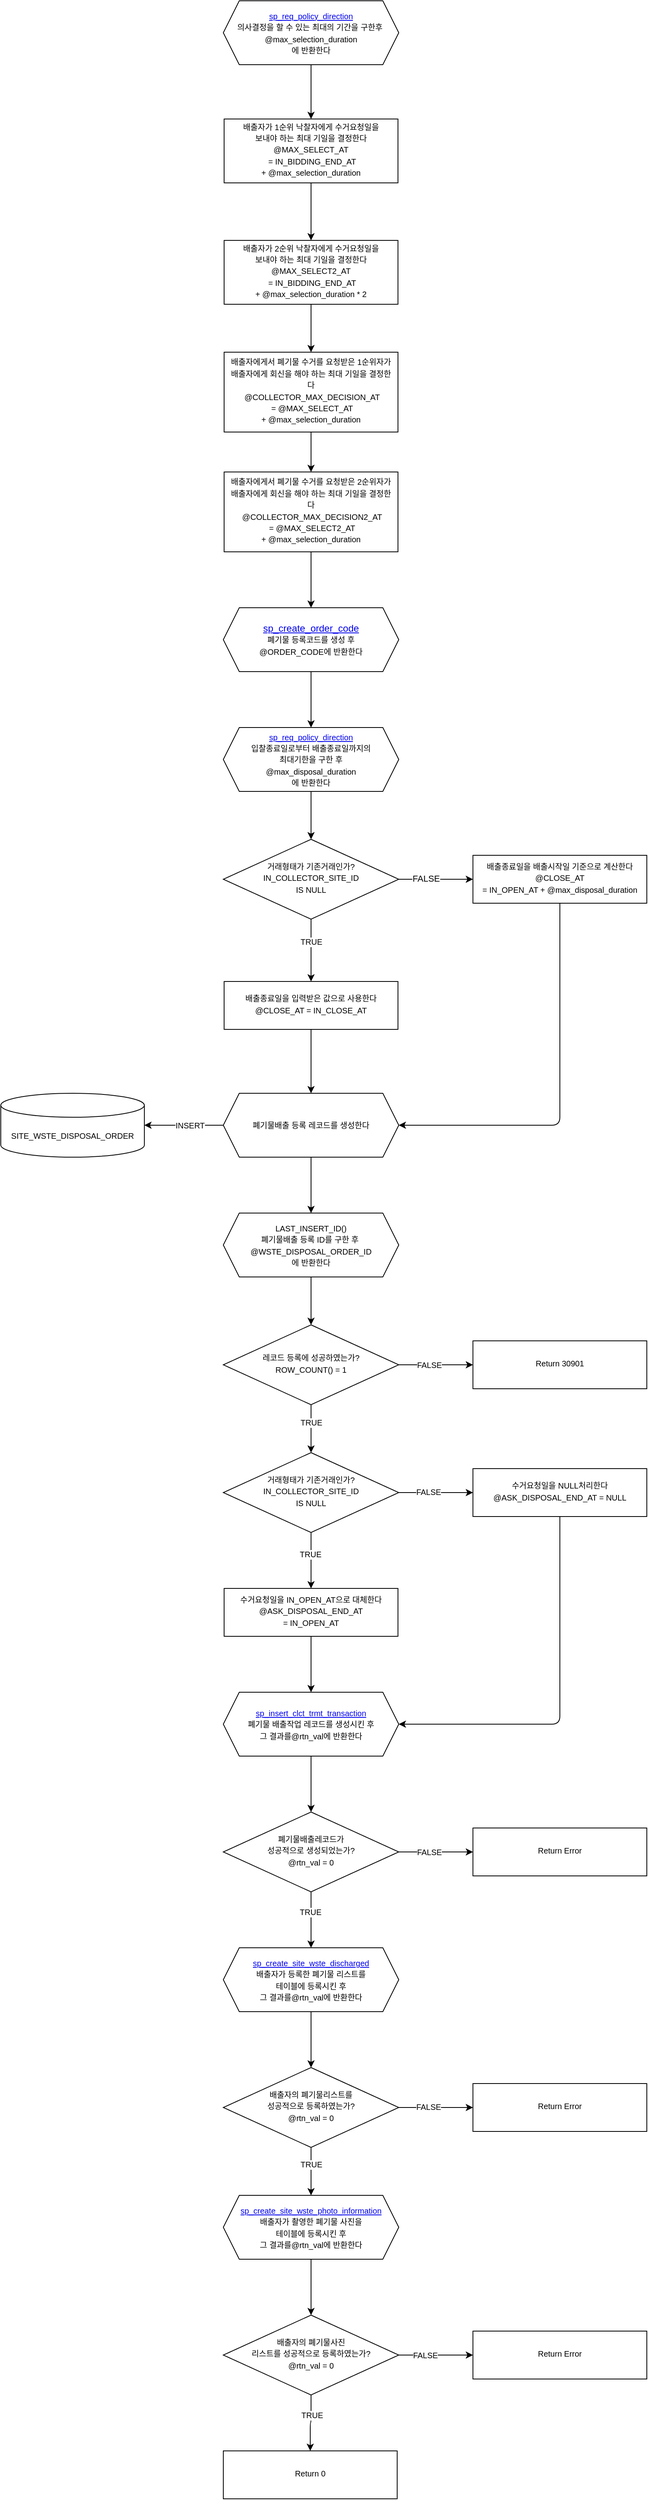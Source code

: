 <mxfile>
    <diagram id="yEqb0aX-quzxRs0v6ZPx" name="Page-1">
        <mxGraphModel dx="3655" dy="4133" grid="1" gridSize="10" guides="1" tooltips="1" connect="1" arrows="1" fold="1" page="1" pageScale="1" pageWidth="827" pageHeight="1169" math="0" shadow="0">
            <root>
                <mxCell id="0"/>
                <mxCell id="1" parent="0"/>
                <mxCell id="25" value="" style="edgeStyle=orthogonalEdgeStyle;html=1;fontSize=10;entryX=0.5;entryY=0;entryDx=0;entryDy=0;" edge="1" parent="1" source="26" target="88">
                    <mxGeometry relative="1" as="geometry">
                        <mxPoint x="-2083" y="-3350" as="targetPoint"/>
                    </mxGeometry>
                </mxCell>
                <mxCell id="26" value="&lt;a href=&quot;https://github.com/Leo-Nam/stored-procedures/blob/main/drawio/sp_req_policy_direction.svg&quot; style=&quot;font-size: 10px&quot;&gt;sp_req_policy_direction&lt;/a&gt;&lt;br&gt;&lt;span style=&quot;font-size: 10px&quot;&gt;의사결정을 할 수 있는 최대의 기간을 구한후&amp;nbsp;&lt;br&gt;@max_selection_duration&lt;br&gt;에 반환한다&lt;/span&gt;" style="shape=hexagon;perimeter=hexagonPerimeter2;whiteSpace=wrap;html=1;fixedSize=1;" vertex="1" parent="1">
                    <mxGeometry x="-2193" y="-3490" width="220" height="80" as="geometry"/>
                </mxCell>
                <mxCell id="42" value="" style="edgeStyle=orthogonalEdgeStyle;html=1;fontSize=10;" edge="1" parent="1" source="43" target="48">
                    <mxGeometry relative="1" as="geometry"/>
                </mxCell>
                <mxCell id="43" value="&lt;a href=&quot;https://github.com/Leo-Nam/stored-procedures/blob/main/drawio/sp_req_policy_direction.svg&quot; style=&quot;font-size: 10px&quot;&gt;sp_req_policy_direction&lt;/a&gt;&lt;br&gt;&lt;span style=&quot;font-size: 10px&quot;&gt;입찰종료일로부터 배출종료일까지의 &lt;br&gt;최대기한을 구한 후 &lt;br&gt;@max_disposal_duration&lt;br&gt;에 반환한다&lt;/span&gt;" style="shape=hexagon;perimeter=hexagonPerimeter2;whiteSpace=wrap;html=1;fixedSize=1;" vertex="1" parent="1">
                    <mxGeometry x="-2193" y="-2580" width="220" height="80" as="geometry"/>
                </mxCell>
                <mxCell id="44" value="" style="edgeStyle=orthogonalEdgeStyle;html=1;fontSize=10;entryX=0.5;entryY=0;entryDx=0;entryDy=0;" edge="1" parent="1" source="48" target="55">
                    <mxGeometry relative="1" as="geometry">
                        <mxPoint x="-2083" y="-2280" as="targetPoint"/>
                    </mxGeometry>
                </mxCell>
                <mxCell id="45" value="TRUE" style="edgeLabel;html=1;align=center;verticalAlign=middle;resizable=0;points=[];fontSize=10;" vertex="1" connectable="0" parent="44">
                    <mxGeometry x="-0.281" relative="1" as="geometry">
                        <mxPoint as="offset"/>
                    </mxGeometry>
                </mxCell>
                <mxCell id="102" value="" style="edgeStyle=none;html=1;" edge="1" parent="1" source="48" target="100">
                    <mxGeometry relative="1" as="geometry"/>
                </mxCell>
                <mxCell id="103" value="FALSE" style="edgeLabel;html=1;align=center;verticalAlign=middle;resizable=0;points=[];" vertex="1" connectable="0" parent="102">
                    <mxGeometry x="-0.28" y="1" relative="1" as="geometry">
                        <mxPoint as="offset"/>
                    </mxGeometry>
                </mxCell>
                <mxCell id="48" value="&lt;span style=&quot;font-size: 10px&quot;&gt;거래형태가 기존거래인가?&lt;/span&gt;&lt;span style=&quot;font-size: 10px&quot;&gt;IN_COLLECTOR_SITE_ID &lt;br&gt;IS NULL&lt;/span&gt;" style="rhombus;whiteSpace=wrap;html=1;shadow=0;strokeWidth=1;spacing=6;spacingTop=-4;" vertex="1" parent="1">
                    <mxGeometry x="-2193" y="-2440" width="220" height="100" as="geometry"/>
                </mxCell>
                <mxCell id="101" value="" style="edgeStyle=none;html=1;entryX=0.5;entryY=0;entryDx=0;entryDy=0;" edge="1" parent="1" source="55" target="62">
                    <mxGeometry relative="1" as="geometry">
                        <mxPoint x="-2083" y="-2120" as="targetPoint"/>
                    </mxGeometry>
                </mxCell>
                <mxCell id="55" value="&lt;font style=&quot;font-size: 10px&quot;&gt;배출종료일을 입력받은 값으로 사용한다&lt;br&gt;@CLOSE_AT = IN_CLOSE_AT&lt;/font&gt;" style="whiteSpace=wrap;html=1;shadow=0;strokeWidth=1;spacing=6;spacingTop=-4;" vertex="1" parent="1">
                    <mxGeometry x="-2192" y="-2262" width="218" height="60" as="geometry"/>
                </mxCell>
                <mxCell id="61" value="" style="edgeStyle=orthogonalEdgeStyle;html=1;fontSize=10;entryX=0.5;entryY=0;entryDx=0;entryDy=0;" edge="1" parent="1" source="62" target="108">
                    <mxGeometry relative="1" as="geometry"/>
                </mxCell>
                <mxCell id="106" value="" style="edgeStyle=orthogonalEdgeStyle;html=1;fontSize=10;" edge="1" parent="1" source="62" target="105">
                    <mxGeometry relative="1" as="geometry"/>
                </mxCell>
                <mxCell id="107" value="INSERT" style="edgeLabel;html=1;align=center;verticalAlign=middle;resizable=0;points=[];fontSize=10;" vertex="1" connectable="0" parent="106">
                    <mxGeometry x="-0.151" relative="1" as="geometry">
                        <mxPoint as="offset"/>
                    </mxGeometry>
                </mxCell>
                <mxCell id="62" value="&lt;font style=&quot;font-size: 10px&quot;&gt;폐기물배출 등록 레코드를 생성한다&lt;/font&gt;" style="shape=hexagon;perimeter=hexagonPerimeter2;whiteSpace=wrap;html=1;fixedSize=1;" vertex="1" parent="1">
                    <mxGeometry x="-2193" y="-2122" width="220" height="80" as="geometry"/>
                </mxCell>
                <mxCell id="63" value="" style="edgeStyle=orthogonalEdgeStyle;html=1;fontSize=10;exitX=0.5;exitY=1;exitDx=0;exitDy=0;entryX=0.5;entryY=0;entryDx=0;entryDy=0;" edge="1" parent="1" source="110" target="114">
                    <mxGeometry relative="1" as="geometry">
                        <mxPoint x="-2083" y="-1740" as="sourcePoint"/>
                        <mxPoint x="-2083" y="-1662" as="targetPoint"/>
                    </mxGeometry>
                </mxCell>
                <mxCell id="111" value="TRUE" style="edgeLabel;html=1;align=center;verticalAlign=middle;resizable=0;points=[];fontSize=10;" vertex="1" connectable="0" parent="63">
                    <mxGeometry x="-0.265" relative="1" as="geometry">
                        <mxPoint as="offset"/>
                    </mxGeometry>
                </mxCell>
                <mxCell id="89" value="" style="edgeStyle=none;html=1;entryX=0.5;entryY=0;entryDx=0;entryDy=0;" edge="1" parent="1" source="88" target="90">
                    <mxGeometry relative="1" as="geometry"/>
                </mxCell>
                <mxCell id="88" value="&lt;span style=&quot;font-size: 10px&quot;&gt;배출자가 1순위 낙찰자에게 수거요청일을 &lt;br&gt;보내야 하는 최대 기일을 결정한다 @MAX_SELECT_AT&lt;/span&gt;&lt;br&gt;&lt;span style=&quot;font-size: 10px&quot;&gt;&amp;nbsp;=&amp;nbsp;IN_BIDDING_END_AT +&amp;nbsp;@max_selection_duration&lt;/span&gt;" style="whiteSpace=wrap;html=1;shadow=0;strokeWidth=1;spacing=6;spacingTop=-4;" vertex="1" parent="1">
                    <mxGeometry x="-2192" y="-3342" width="218" height="80" as="geometry"/>
                </mxCell>
                <mxCell id="91" value="" style="edgeStyle=none;html=1;entryX=0.5;entryY=0;entryDx=0;entryDy=0;" edge="1" parent="1" source="90" target="92">
                    <mxGeometry relative="1" as="geometry"/>
                </mxCell>
                <mxCell id="90" value="&lt;span style=&quot;font-size: 10px&quot;&gt;배출자가 2순위 낙찰자에게 수거요청일을 &lt;br&gt;보내야 하는 최대 기일을 결정한다 @MAX_SELECT2_AT&lt;/span&gt;&lt;br&gt;&lt;span style=&quot;font-size: 10px&quot;&gt;&amp;nbsp;=&amp;nbsp;IN_BIDDING_END_AT +&amp;nbsp;@max_selection_duration&lt;/span&gt;&lt;span style=&quot;font-size: 10px&quot;&gt;&amp;nbsp;* 2&lt;/span&gt;" style="whiteSpace=wrap;html=1;shadow=0;strokeWidth=1;spacing=6;spacingTop=-4;" vertex="1" parent="1">
                    <mxGeometry x="-2192" y="-3190" width="218" height="80" as="geometry"/>
                </mxCell>
                <mxCell id="93" value="" style="edgeStyle=none;html=1;entryX=0.5;entryY=0;entryDx=0;entryDy=0;" edge="1" parent="1" source="92" target="94">
                    <mxGeometry relative="1" as="geometry"/>
                </mxCell>
                <mxCell id="92" value="&lt;span style=&quot;font-size: 10px&quot;&gt;배출자에게서 폐기물 수거를 요청받은 1순위자가 배출자에게 회신을 해야 하는 최대 기일을 결정한다&lt;br&gt;&amp;nbsp;@&lt;/span&gt;&lt;span style=&quot;font-size: 10px&quot;&gt;COLLECTOR_MAX_DECISION_AT&lt;/span&gt;&lt;br&gt;&lt;span style=&quot;font-size: 10px&quot;&gt;&amp;nbsp;=&amp;nbsp;&lt;/span&gt;&lt;span style=&quot;font-size: 10px&quot;&gt;@MAX_SELECT_AT&lt;br&gt;&lt;/span&gt;&lt;span style=&quot;font-size: 10px&quot;&gt;+&amp;nbsp;@max_selection_duration&lt;/span&gt;" style="whiteSpace=wrap;html=1;shadow=0;strokeWidth=1;spacing=6;spacingTop=-4;" vertex="1" parent="1">
                    <mxGeometry x="-2192" y="-3050" width="218" height="100" as="geometry"/>
                </mxCell>
                <mxCell id="95" value="" style="edgeStyle=none;html=1;entryX=0.5;entryY=0;entryDx=0;entryDy=0;" edge="1" parent="1" source="94" target="96">
                    <mxGeometry relative="1" as="geometry">
                        <mxPoint x="-2083" y="-2748" as="targetPoint"/>
                    </mxGeometry>
                </mxCell>
                <mxCell id="94" value="&lt;span style=&quot;font-size: 10px&quot;&gt;배출자에게서 폐기물 수거를 요청받은 2순위자가 배출자에게 회신을 해야 하는 최대 기일을 결정한다&lt;br&gt;&amp;nbsp;@&lt;/span&gt;&lt;span style=&quot;font-size: 10px&quot;&gt;COLLECTOR_MAX_DECISION2_AT&lt;/span&gt;&lt;br&gt;&lt;span style=&quot;font-size: 10px&quot;&gt;&amp;nbsp;=&amp;nbsp;&lt;/span&gt;&lt;span style=&quot;font-size: 10px&quot;&gt;@MAX_SELECT2_AT&lt;br&gt;&lt;/span&gt;&lt;span style=&quot;font-size: 10px&quot;&gt;+&amp;nbsp;@max_selection_duration&lt;/span&gt;" style="whiteSpace=wrap;html=1;shadow=0;strokeWidth=1;spacing=6;spacingTop=-4;" vertex="1" parent="1">
                    <mxGeometry x="-2192" y="-2900" width="218" height="100" as="geometry"/>
                </mxCell>
                <mxCell id="97" value="" style="edgeStyle=none;html=1;entryX=0.5;entryY=0;entryDx=0;entryDy=0;" edge="1" parent="1" source="96" target="43">
                    <mxGeometry relative="1" as="geometry">
                        <mxPoint x="-2070" y="-2600" as="targetPoint"/>
                    </mxGeometry>
                </mxCell>
                <mxCell id="96" value="&lt;a href=&quot;https://github.com/Leo-Nam/stored-procedures/blob/main/drawio/sp_create_order_code.svg&quot;&gt;sp_create_order_code&lt;/a&gt;&lt;br&gt;&lt;span style=&quot;font-size: 10px&quot;&gt;폐기물 등록코드를 생성 후 &lt;/span&gt;&lt;br&gt;&lt;span style=&quot;font-size: 10px&quot;&gt;@ORDER_CODE에 반환한다&lt;/span&gt;" style="shape=hexagon;perimeter=hexagonPerimeter2;whiteSpace=wrap;html=1;fixedSize=1;" vertex="1" parent="1">
                    <mxGeometry x="-2193" y="-2730" width="220" height="80" as="geometry"/>
                </mxCell>
                <mxCell id="104" style="edgeStyle=orthogonalEdgeStyle;html=1;entryX=1;entryY=0.5;entryDx=0;entryDy=0;exitX=0.5;exitY=1;exitDx=0;exitDy=0;" edge="1" parent="1" source="100" target="62">
                    <mxGeometry relative="1" as="geometry"/>
                </mxCell>
                <mxCell id="100" value="&lt;span style=&quot;font-size: 10px&quot;&gt;배출종료일을 배출시작일 기준으로 계산한다@CLOSE_AT &lt;br&gt;=&amp;nbsp;IN_OPEN_AT +&amp;nbsp;@max_disposal_duration&lt;/span&gt;" style="whiteSpace=wrap;html=1;shadow=0;strokeWidth=1;spacing=6;spacingTop=-4;" vertex="1" parent="1">
                    <mxGeometry x="-1880" y="-2420" width="218" height="60" as="geometry"/>
                </mxCell>
                <mxCell id="105" value="SITE_WSTE_DISPOSAL_ORDER" style="shape=cylinder3;whiteSpace=wrap;html=1;boundedLbl=1;backgroundOutline=1;size=15;fontSize=10;" vertex="1" parent="1">
                    <mxGeometry x="-2472" y="-2122" width="180" height="80" as="geometry"/>
                </mxCell>
                <mxCell id="109" value="" style="edgeStyle=orthogonalEdgeStyle;html=1;fontSize=10;entryX=0.5;entryY=0;entryDx=0;entryDy=0;" edge="1" parent="1" source="108" target="110">
                    <mxGeometry relative="1" as="geometry">
                        <mxPoint x="-2083" y="-1820" as="targetPoint"/>
                    </mxGeometry>
                </mxCell>
                <mxCell id="138" value="" style="edgeStyle=orthogonalEdgeStyle;html=1;fontSize=10;exitX=1;exitY=0.5;exitDx=0;exitDy=0;" edge="1" parent="1" source="110" target="137">
                    <mxGeometry relative="1" as="geometry"/>
                </mxCell>
                <mxCell id="146" value="FALSE" style="edgeLabel;html=1;align=center;verticalAlign=middle;resizable=0;points=[];fontSize=10;" vertex="1" connectable="0" parent="138">
                    <mxGeometry x="-0.18" relative="1" as="geometry">
                        <mxPoint as="offset"/>
                    </mxGeometry>
                </mxCell>
                <mxCell id="108" value="&lt;font style=&quot;font-size: 10px&quot;&gt;LAST_INSERT_ID()&lt;br&gt;폐기물배출 등록 ID를 구한 후&amp;nbsp;&lt;br&gt;@WSTE_DISPOSAL_ORDER_ID&lt;br&gt;에 반환한다&lt;/font&gt;" style="shape=hexagon;perimeter=hexagonPerimeter2;whiteSpace=wrap;html=1;fixedSize=1;" vertex="1" parent="1">
                    <mxGeometry x="-2193" y="-1972" width="220" height="80" as="geometry"/>
                </mxCell>
                <mxCell id="110" value="&lt;span style=&quot;font-size: 10px&quot;&gt;레코드 등록에 성공하였는가?&lt;br&gt;ROW_COUNT() = 1&lt;/span&gt;" style="rhombus;whiteSpace=wrap;html=1;shadow=0;strokeWidth=1;spacing=6;spacingTop=-4;" vertex="1" parent="1">
                    <mxGeometry x="-2193" y="-1832" width="220" height="100" as="geometry"/>
                </mxCell>
                <mxCell id="113" value="" style="edgeStyle=orthogonalEdgeStyle;html=1;fontSize=10;exitX=0.5;exitY=1;exitDx=0;exitDy=0;entryX=0.5;entryY=0;entryDx=0;entryDy=0;" edge="1" parent="1" source="114" target="119">
                    <mxGeometry relative="1" as="geometry">
                        <mxPoint x="-2083" y="-1582" as="sourcePoint"/>
                        <mxPoint x="-2083" y="-1520" as="targetPoint"/>
                    </mxGeometry>
                </mxCell>
                <mxCell id="118" value="TRUE" style="edgeLabel;html=1;align=center;verticalAlign=middle;resizable=0;points=[];fontSize=10;" vertex="1" connectable="0" parent="113">
                    <mxGeometry x="-0.229" y="-1" relative="1" as="geometry">
                        <mxPoint as="offset"/>
                    </mxGeometry>
                </mxCell>
                <mxCell id="116" value="" style="edgeStyle=orthogonalEdgeStyle;html=1;fontSize=10;" edge="1" parent="1" source="114" target="115">
                    <mxGeometry relative="1" as="geometry"/>
                </mxCell>
                <mxCell id="117" value="FALSE" style="edgeLabel;html=1;align=center;verticalAlign=middle;resizable=0;points=[];fontSize=10;" vertex="1" connectable="0" parent="116">
                    <mxGeometry x="-0.217" y="1" relative="1" as="geometry">
                        <mxPoint as="offset"/>
                    </mxGeometry>
                </mxCell>
                <mxCell id="114" value="&lt;span style=&quot;font-size: 10px&quot;&gt;거래형태가 기존거래인가?&lt;/span&gt;&lt;span style=&quot;font-size: 10px&quot;&gt;IN_COLLECTOR_SITE_ID&lt;br&gt;IS NULL&lt;/span&gt;" style="rhombus;whiteSpace=wrap;html=1;shadow=0;strokeWidth=1;spacing=6;spacingTop=-4;" vertex="1" parent="1">
                    <mxGeometry x="-2193" y="-1672" width="220" height="100" as="geometry"/>
                </mxCell>
                <mxCell id="139" style="edgeStyle=orthogonalEdgeStyle;html=1;entryX=1;entryY=0.5;entryDx=0;entryDy=0;fontSize=10;exitX=0.5;exitY=1;exitDx=0;exitDy=0;" edge="1" parent="1" source="115" target="120">
                    <mxGeometry relative="1" as="geometry"/>
                </mxCell>
                <mxCell id="115" value="&lt;span style=&quot;font-size: 10px&quot;&gt;수거요청일을 NULL처리한다&lt;br&gt;@ASK_DISPOSAL_END_AT = NULL&lt;/span&gt;" style="whiteSpace=wrap;html=1;shadow=0;strokeWidth=1;spacing=6;spacingTop=-4;" vertex="1" parent="1">
                    <mxGeometry x="-1880" y="-1652" width="218" height="60" as="geometry"/>
                </mxCell>
                <mxCell id="121" value="" style="edgeStyle=orthogonalEdgeStyle;html=1;fontSize=10;" edge="1" parent="1" source="119" target="120">
                    <mxGeometry relative="1" as="geometry"/>
                </mxCell>
                <mxCell id="119" value="&lt;span style=&quot;font-size: 10px&quot;&gt;수거요청일을 IN_OPEN_AT으로 대체한다&lt;br&gt;@ASK_DISPOSAL_END_AT &lt;br&gt;=&amp;nbsp;&lt;/span&gt;&lt;span style=&quot;font-size: 10px&quot;&gt;IN_OPEN_AT&lt;/span&gt;" style="whiteSpace=wrap;html=1;shadow=0;strokeWidth=1;spacing=6;spacingTop=-4;" vertex="1" parent="1">
                    <mxGeometry x="-2192" y="-1502" width="218" height="60" as="geometry"/>
                </mxCell>
                <mxCell id="123" value="" style="edgeStyle=orthogonalEdgeStyle;html=1;fontSize=10;" edge="1" parent="1" source="120" target="122">
                    <mxGeometry relative="1" as="geometry"/>
                </mxCell>
                <mxCell id="120" value="&lt;span style=&quot;font-size: 10px&quot;&gt;&lt;a href=&quot;https://github.com/Leo-Nam/stored-procedures/blob/main/drawio/sp_insert_clct_trmt_transaction.svg&quot;&gt;sp_insert_clct_trmt_transaction&lt;/a&gt;&lt;/span&gt;&lt;br&gt;&lt;span style=&quot;font-size: 10px&quot;&gt;폐기물 배출작업 레코드를 생성시킨 후 &lt;br&gt;그 결과를@rtn_val에 반환한다&lt;/span&gt;" style="shape=hexagon;perimeter=hexagonPerimeter2;whiteSpace=wrap;html=1;fixedSize=1;" vertex="1" parent="1">
                    <mxGeometry x="-2193" y="-1372" width="220" height="80" as="geometry"/>
                </mxCell>
                <mxCell id="125" value="" style="edgeStyle=orthogonalEdgeStyle;html=1;fontSize=10;" edge="1" parent="1" source="122" target="124">
                    <mxGeometry relative="1" as="geometry"/>
                </mxCell>
                <mxCell id="126" value="TRUE" style="edgeLabel;html=1;align=center;verticalAlign=middle;resizable=0;points=[];fontSize=10;" vertex="1" connectable="0" parent="125">
                    <mxGeometry x="-0.282" y="-1" relative="1" as="geometry">
                        <mxPoint as="offset"/>
                    </mxGeometry>
                </mxCell>
                <mxCell id="141" value="" style="edgeStyle=orthogonalEdgeStyle;html=1;fontSize=10;" edge="1" parent="1" source="122" target="140">
                    <mxGeometry relative="1" as="geometry"/>
                </mxCell>
                <mxCell id="144" value="FALSE" style="edgeLabel;html=1;align=center;verticalAlign=middle;resizable=0;points=[];fontSize=10;" vertex="1" connectable="0" parent="141">
                    <mxGeometry x="-0.187" y="1" relative="1" as="geometry">
                        <mxPoint y="1" as="offset"/>
                    </mxGeometry>
                </mxCell>
                <mxCell id="122" value="&lt;span style=&quot;font-size: 10px&quot;&gt;폐기물배출레코드가 &lt;br&gt;성공적으로 생성되었는가?&lt;br&gt;@rtn_val = 0&lt;/span&gt;" style="rhombus;whiteSpace=wrap;html=1;shadow=0;strokeWidth=1;spacing=6;spacingTop=-4;" vertex="1" parent="1">
                    <mxGeometry x="-2193" y="-1222" width="220" height="100" as="geometry"/>
                </mxCell>
                <mxCell id="128" value="" style="edgeStyle=orthogonalEdgeStyle;html=1;fontSize=10;" edge="1" parent="1" source="124" target="127">
                    <mxGeometry relative="1" as="geometry"/>
                </mxCell>
                <mxCell id="124" value="&lt;span style=&quot;font-size: 10px&quot;&gt;&lt;a href=&quot;https://github.com/Leo-Nam/stored-procedures/blob/main/drawio/sp_create_site_wste_discharged.svg&quot;&gt;sp_create_site_wste_discharged&lt;/a&gt;&lt;/span&gt;&lt;br&gt;&lt;span style=&quot;font-size: 10px&quot;&gt;배출자가 등록한 폐기물 리스트를 &lt;br&gt;테이블에 등록시킨 후 &lt;br&gt;그 결과를@rtn_val에 반환한다&lt;/span&gt;" style="shape=hexagon;perimeter=hexagonPerimeter2;whiteSpace=wrap;html=1;fixedSize=1;" vertex="1" parent="1">
                    <mxGeometry x="-2193" y="-1052" width="220" height="80" as="geometry"/>
                </mxCell>
                <mxCell id="132" value="" style="edgeStyle=orthogonalEdgeStyle;html=1;fontSize=10;" edge="1" parent="1" source="127" target="129">
                    <mxGeometry relative="1" as="geometry"/>
                </mxCell>
                <mxCell id="133" value="TRUE" style="edgeLabel;html=1;align=center;verticalAlign=middle;resizable=0;points=[];fontSize=10;" vertex="1" connectable="0" parent="132">
                    <mxGeometry x="-0.292" relative="1" as="geometry">
                        <mxPoint as="offset"/>
                    </mxGeometry>
                </mxCell>
                <mxCell id="143" value="" style="edgeStyle=orthogonalEdgeStyle;html=1;fontSize=10;" edge="1" parent="1" source="127" target="142">
                    <mxGeometry relative="1" as="geometry"/>
                </mxCell>
                <mxCell id="145" value="FALSE" style="edgeLabel;html=1;align=center;verticalAlign=middle;resizable=0;points=[];fontSize=10;" vertex="1" connectable="0" parent="143">
                    <mxGeometry x="-0.199" y="1" relative="1" as="geometry">
                        <mxPoint as="offset"/>
                    </mxGeometry>
                </mxCell>
                <mxCell id="127" value="&lt;span style=&quot;font-size: 10px&quot;&gt;배출자의 폐기물리스트를&lt;br&gt;성공적으로 등록하였는가?&lt;br&gt;@rtn_val = 0&lt;/span&gt;" style="rhombus;whiteSpace=wrap;html=1;shadow=0;strokeWidth=1;spacing=6;spacingTop=-4;" vertex="1" parent="1">
                    <mxGeometry x="-2193" y="-902" width="220" height="100" as="geometry"/>
                </mxCell>
                <mxCell id="129" value="&lt;span style=&quot;font-size: 10px&quot;&gt;&lt;a href=&quot;https://github.com/Leo-Nam/stored-procedures/blob/main/drawio/sp_create_site_wste_photo_information.svg&quot;&gt;sp_create_site_wste_photo_information&lt;/a&gt;&lt;/span&gt;&lt;br&gt;&lt;span style=&quot;font-size: 10px&quot;&gt;배출자가 촬영한 폐기물 사진을&lt;br&gt;테이블에 등록시킨 후 &lt;br&gt;그 결과를@rtn_val에 반환한다&lt;/span&gt;" style="shape=hexagon;perimeter=hexagonPerimeter2;whiteSpace=wrap;html=1;fixedSize=1;" vertex="1" parent="1">
                    <mxGeometry x="-2193" y="-742" width="220" height="80" as="geometry"/>
                </mxCell>
                <mxCell id="135" value="" style="edgeStyle=orthogonalEdgeStyle;html=1;fontSize=10;" edge="1" parent="1" source="130" target="134">
                    <mxGeometry relative="1" as="geometry"/>
                </mxCell>
                <mxCell id="136" value="TRUE" style="edgeLabel;html=1;align=center;verticalAlign=middle;resizable=0;points=[];fontSize=10;" vertex="1" connectable="0" parent="135">
                    <mxGeometry x="-0.296" y="1" relative="1" as="geometry">
                        <mxPoint as="offset"/>
                    </mxGeometry>
                </mxCell>
                <mxCell id="148" value="" style="edgeStyle=orthogonalEdgeStyle;html=1;fontSize=10;" edge="1" parent="1" source="130" target="147">
                    <mxGeometry relative="1" as="geometry"/>
                </mxCell>
                <mxCell id="149" value="FALSE" style="edgeLabel;html=1;align=center;verticalAlign=middle;resizable=0;points=[];fontSize=10;" vertex="1" connectable="0" parent="148">
                    <mxGeometry x="-0.301" relative="1" as="geometry">
                        <mxPoint as="offset"/>
                    </mxGeometry>
                </mxCell>
                <mxCell id="130" value="&lt;span style=&quot;font-size: 10px&quot;&gt;배출자의 폐기물사진&lt;br&gt;리스트를 성공적으로 등록하였는가?&lt;br&gt;@rtn_val = 0&lt;/span&gt;" style="rhombus;whiteSpace=wrap;html=1;shadow=0;strokeWidth=1;spacing=6;spacingTop=-4;" vertex="1" parent="1">
                    <mxGeometry x="-2193" y="-592" width="220" height="100" as="geometry"/>
                </mxCell>
                <mxCell id="131" value="" style="edgeStyle=orthogonalEdgeStyle;html=1;fontSize=10;" edge="1" source="129" target="130" parent="1">
                    <mxGeometry relative="1" as="geometry"/>
                </mxCell>
                <mxCell id="134" value="&lt;span style=&quot;font-size: 10px&quot;&gt;Return 0&lt;/span&gt;" style="whiteSpace=wrap;html=1;shadow=0;strokeWidth=1;spacing=6;spacingTop=-4;" vertex="1" parent="1">
                    <mxGeometry x="-2193" y="-422" width="218" height="60" as="geometry"/>
                </mxCell>
                <mxCell id="137" value="&lt;span style=&quot;font-size: 10px&quot;&gt;Return 30901&lt;/span&gt;" style="whiteSpace=wrap;html=1;shadow=0;strokeWidth=1;spacing=6;spacingTop=-4;" vertex="1" parent="1">
                    <mxGeometry x="-1880" y="-1812" width="218" height="60" as="geometry"/>
                </mxCell>
                <mxCell id="140" value="&lt;span style=&quot;font-size: 10px&quot;&gt;Return Error&lt;/span&gt;" style="whiteSpace=wrap;html=1;shadow=0;strokeWidth=1;spacing=6;spacingTop=-4;" vertex="1" parent="1">
                    <mxGeometry x="-1880" y="-1202" width="218" height="60" as="geometry"/>
                </mxCell>
                <mxCell id="142" value="&lt;span style=&quot;font-size: 10px&quot;&gt;Return Error&lt;/span&gt;" style="whiteSpace=wrap;html=1;shadow=0;strokeWidth=1;spacing=6;spacingTop=-4;" vertex="1" parent="1">
                    <mxGeometry x="-1880" y="-882" width="218" height="60" as="geometry"/>
                </mxCell>
                <mxCell id="147" value="&lt;span style=&quot;font-size: 10px&quot;&gt;Return Error&lt;/span&gt;" style="whiteSpace=wrap;html=1;shadow=0;strokeWidth=1;spacing=6;spacingTop=-4;" vertex="1" parent="1">
                    <mxGeometry x="-1880" y="-572" width="218" height="60" as="geometry"/>
                </mxCell>
            </root>
        </mxGraphModel>
    </diagram>
</mxfile>